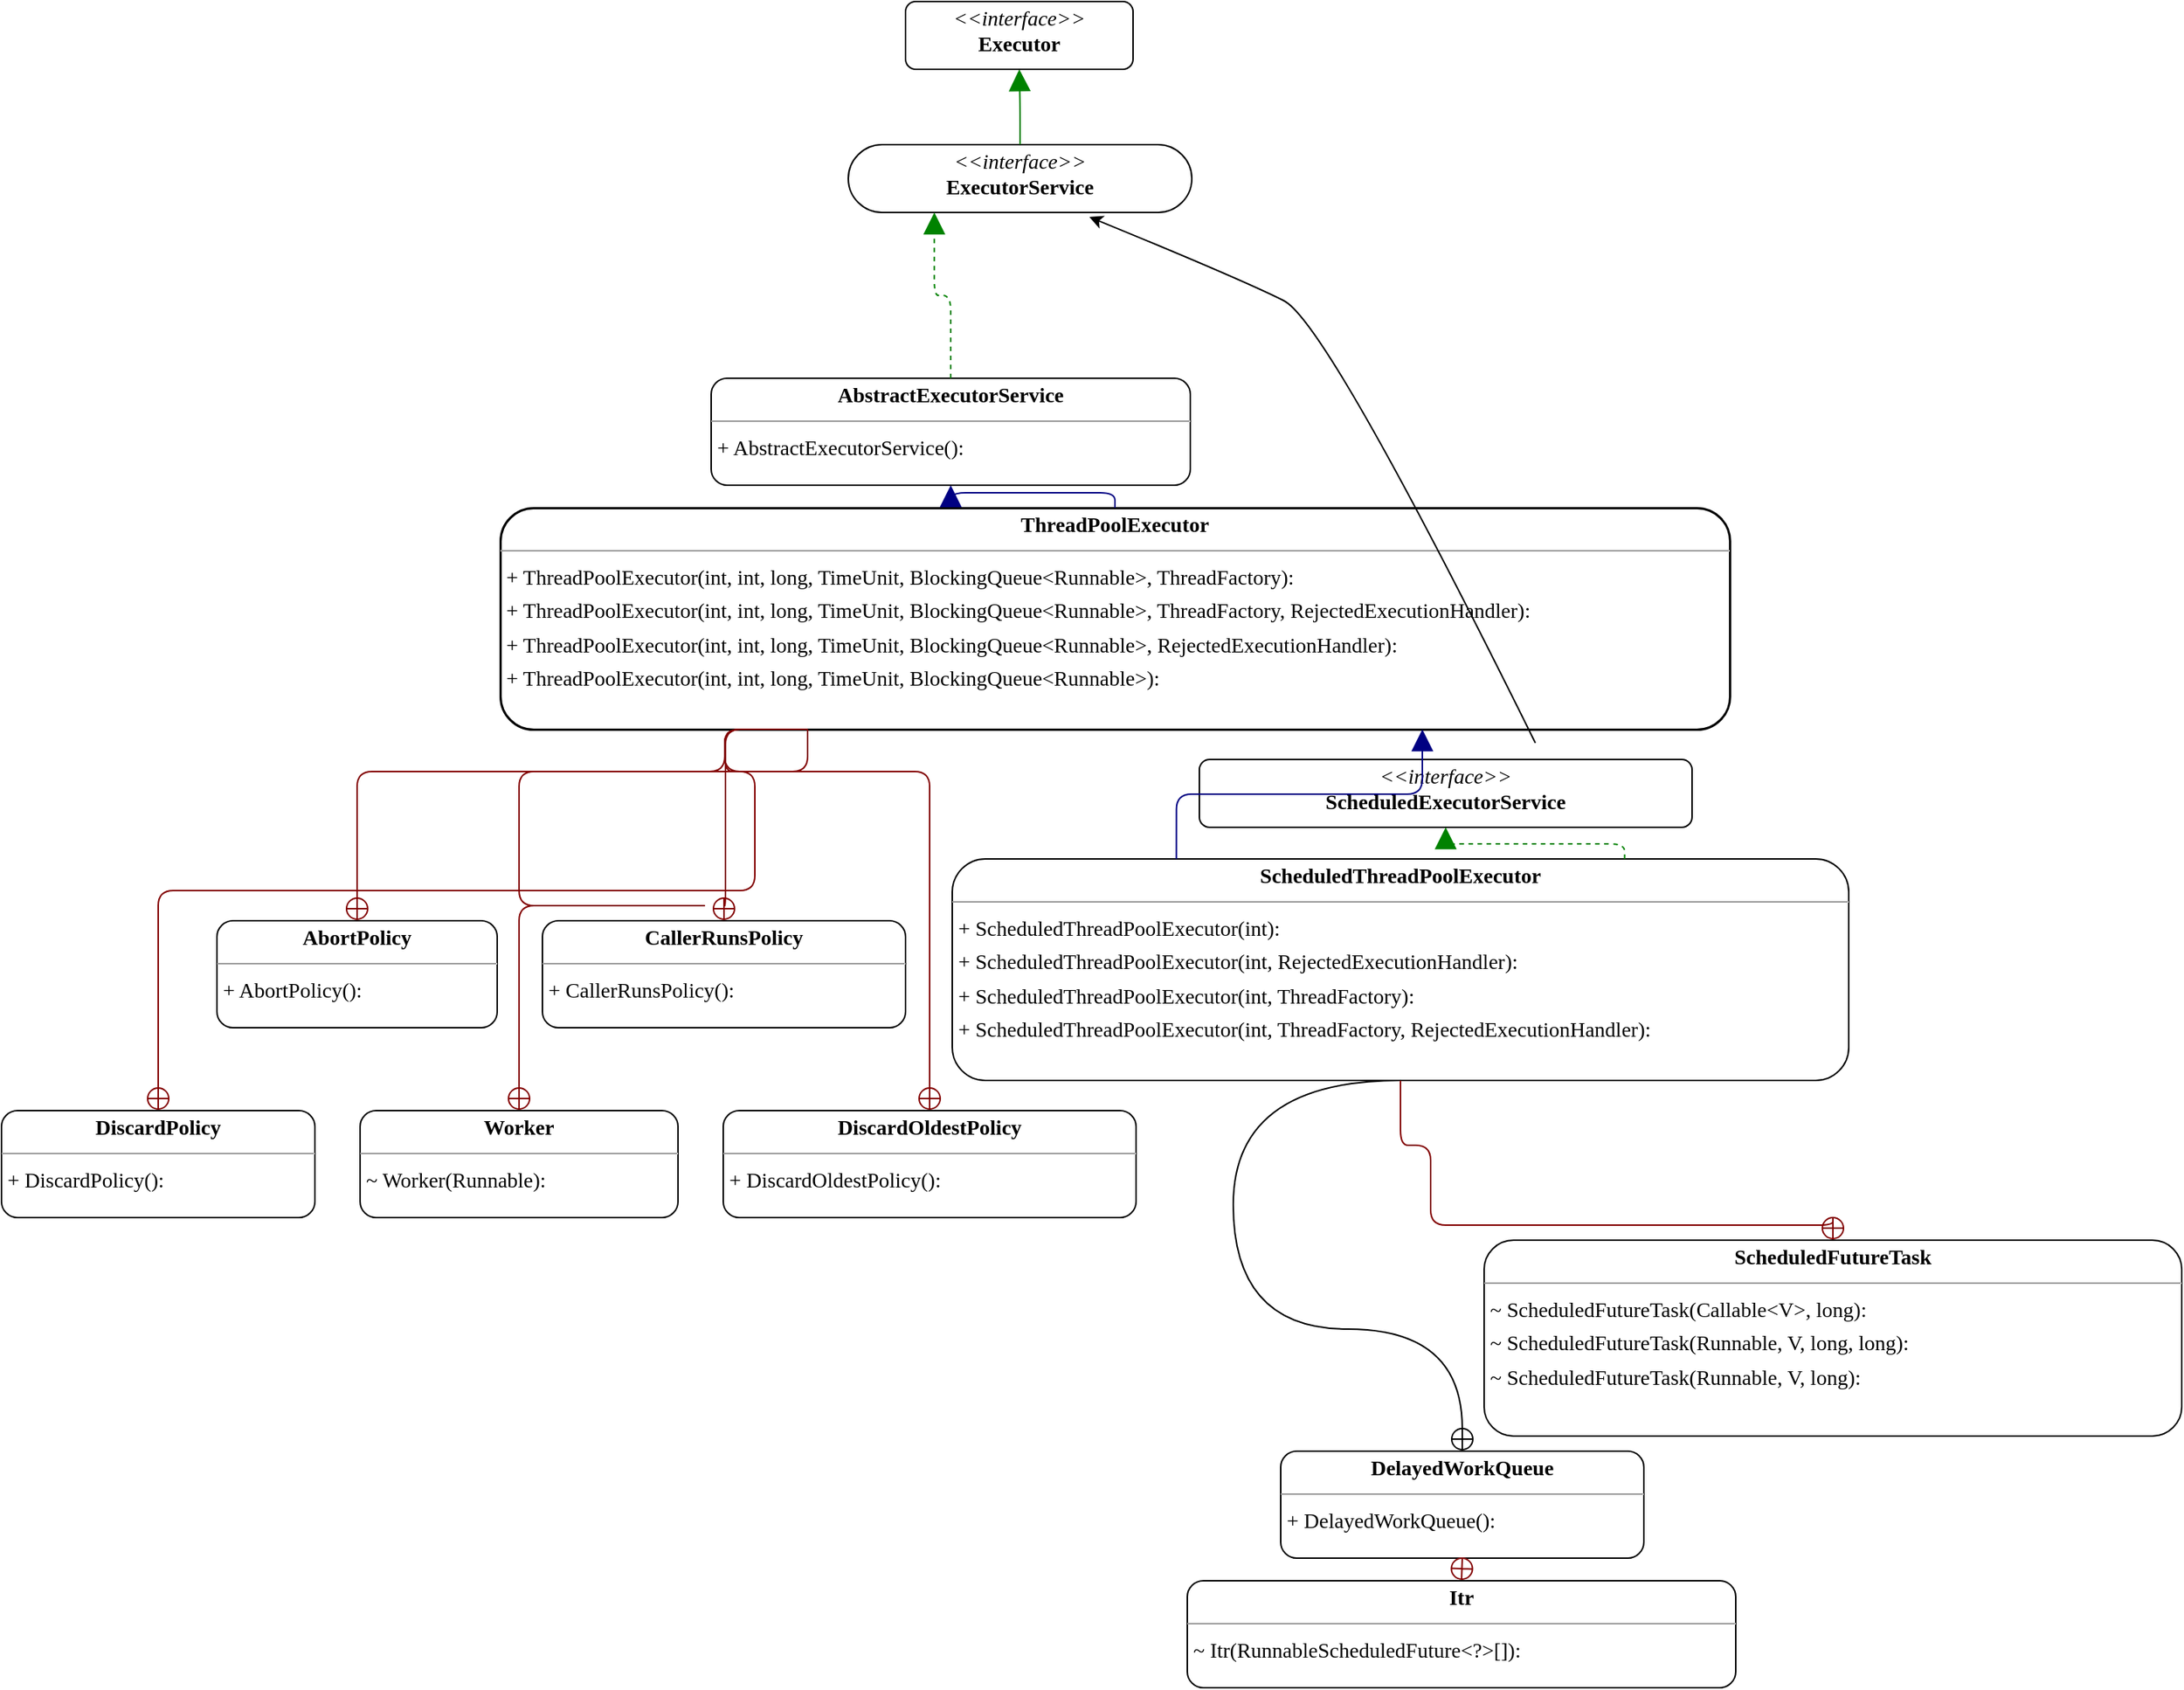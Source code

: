 <mxfile version="24.4.14" type="github">
  <diagram id="NfvTA-3BEHOrYZFeVf58" name="Page-1">
    <mxGraphModel dx="1970" dy="1389" grid="0" gridSize="10" guides="0" tooltips="0" connect="0" arrows="0" fold="1" page="0" pageScale="1" pageWidth="850" pageHeight="1100" background="none" math="0" shadow="0">
      <root>
        <mxCell id="0" />
        <mxCell id="1" parent="0" />
        <mxCell id="node8" value="&lt;p style=&quot;margin:0px;margin-top:4px;text-align:center;&quot;&gt;&lt;b&gt;AbortPolicy&lt;/b&gt;&lt;/p&gt;&lt;hr size=&quot;1&quot;&gt;&lt;p style=&quot;margin:0 0 0 4px;line-height:1.6;&quot;&gt;+ AbortPolicy(): &lt;/p&gt;" style="verticalAlign=top;align=left;overflow=fill;fontSize=14;fontFamily=JetBrainsMono Nerd Font Mono;html=1;rounded=1;shadow=0;comic=0;labelBackgroundColor=none;strokeWidth=1;flipH=0;flipV=0;" parent="1" vertex="1">
          <mxGeometry x="-135" y="260" width="186" height="71" as="geometry" />
        </mxCell>
        <mxCell id="node3" value="&lt;p style=&quot;margin:0px;margin-top:4px;text-align:center;&quot;&gt;&lt;b&gt;AbstractExecutorService&lt;/b&gt;&lt;/p&gt;&lt;hr size=&quot;1&quot;&gt;&lt;p style=&quot;margin:0 0 0 4px;line-height:1.6;&quot;&gt;+ AbstractExecutorService(): &lt;/p&gt;" style="verticalAlign=top;align=left;overflow=fill;fontSize=14;fontFamily=JetBrainsMono Nerd Font Mono;html=1;rounded=1;shadow=0;comic=0;labelBackgroundColor=none;strokeWidth=1;flipH=0;flipV=0;" parent="1" vertex="1">
          <mxGeometry x="193" y="-100" width="318" height="71" as="geometry" />
        </mxCell>
        <mxCell id="node12" value="&lt;p style=&quot;margin:0px;margin-top:4px;text-align:center;&quot;&gt;&lt;b&gt;CallerRunsPolicy&lt;/b&gt;&lt;/p&gt;&lt;hr size=&quot;1&quot;&gt;&lt;p style=&quot;margin:0 0 0 4px;line-height:1.6;&quot;&gt;+ CallerRunsPolicy(): &lt;/p&gt;" style="verticalAlign=top;align=left;overflow=fill;fontSize=14;fontFamily=JetBrainsMono Nerd Font Mono;html=1;rounded=1;shadow=0;comic=0;labelBackgroundColor=none;strokeWidth=1;flipH=0;flipV=0;" parent="1" vertex="1">
          <mxGeometry x="81" y="260" width="241" height="71" as="geometry" />
        </mxCell>
        <mxCell id="node7" value="&lt;p style=&quot;margin:0px;margin-top:4px;text-align:center;&quot;&gt;&lt;b&gt;DelayedWorkQueue&lt;/b&gt;&lt;/p&gt;&lt;hr size=&quot;1&quot;&gt;&lt;p style=&quot;margin:0 0 0 4px;line-height:1.6;&quot;&gt;+ DelayedWorkQueue(): &lt;/p&gt;" style="verticalAlign=top;align=left;overflow=fill;fontSize=14;fontFamily=JetBrainsMono Nerd Font Mono;html=1;rounded=1;shadow=0;comic=0;labelBackgroundColor=none;strokeWidth=1;flipH=0;flipV=0;" parent="1" vertex="1">
          <mxGeometry x="571" y="612" width="241" height="71" as="geometry" />
        </mxCell>
        <mxCell id="node13" value="&lt;p style=&quot;margin:0px;margin-top:4px;text-align:center;&quot;&gt;&lt;b&gt;DiscardOldestPolicy&lt;/b&gt;&lt;/p&gt;&lt;hr size=&quot;1&quot;&gt;&lt;p style=&quot;margin:0 0 0 4px;line-height:1.6;&quot;&gt;+ DiscardOldestPolicy(): &lt;/p&gt;" style="verticalAlign=top;align=left;overflow=fill;fontSize=14;fontFamily=JetBrainsMono Nerd Font Mono;html=1;rounded=1;shadow=0;comic=0;labelBackgroundColor=none;strokeWidth=1;flipH=0;flipV=0;" parent="1" vertex="1">
          <mxGeometry x="201" y="386" width="274" height="71" as="geometry" />
        </mxCell>
        <mxCell id="node11" value="&lt;p style=&quot;margin:0px;margin-top:4px;text-align:center;&quot;&gt;&lt;b&gt;DiscardPolicy&lt;/b&gt;&lt;/p&gt;&lt;hr size=&quot;1&quot;&gt;&lt;p style=&quot;margin:0 0 0 4px;line-height:1.6;&quot;&gt;+ DiscardPolicy(): &lt;/p&gt;" style="verticalAlign=top;align=left;overflow=fill;fontSize=14;fontFamily=JetBrainsMono Nerd Font Mono;html=1;rounded=1;shadow=0;comic=0;labelBackgroundColor=none;strokeWidth=1;flipH=0;flipV=0;" parent="1" vertex="1">
          <mxGeometry x="-278" y="386" width="208" height="71" as="geometry" />
        </mxCell>
        <mxCell id="node4" value="&lt;p style=&quot;margin:0px;margin-top:4px;text-align:center;&quot;&gt;&lt;i&gt;&amp;lt;&amp;lt;interface&amp;gt;&amp;gt;&lt;/i&gt;&lt;br&gt;&lt;b&gt;Executor&lt;/b&gt;&lt;/p&gt;&lt;hr size=&quot;1&quot;&gt;" style="verticalAlign=top;align=left;overflow=fill;fontSize=14;fontFamily=JetBrainsMono Nerd Font Mono;html=1;rounded=1;shadow=0;comic=0;labelBackgroundColor=none;strokeWidth=1;flipH=0;flipV=0;" parent="1" vertex="1">
          <mxGeometry x="322" y="-350" width="151" height="45" as="geometry" />
        </mxCell>
        <mxCell id="node5" value="&lt;p style=&quot;margin:0px;margin-top:4px;text-align:center;&quot;&gt;&lt;i&gt;&amp;lt;&amp;lt;interface&amp;gt;&amp;gt;&lt;/i&gt;&lt;br&gt;&lt;b&gt;ExecutorService&lt;/b&gt;&lt;/p&gt;&lt;hr size=&quot;1&quot;&gt;" style="verticalAlign=top;align=left;overflow=fill;fontSize=14;fontFamily=JetBrainsMono Nerd Font Mono;html=1;rounded=1;shadow=0;comic=0;labelBackgroundColor=none;strokeWidth=1;flipH=0;flipV=0;arcSize=50;" parent="1" vertex="1">
          <mxGeometry x="284" y="-255" width="228" height="45" as="geometry" />
        </mxCell>
        <mxCell id="node6" value="&lt;p style=&quot;margin:0px;margin-top:4px;text-align:center;&quot;&gt;&lt;b&gt;Itr&lt;/b&gt;&lt;/p&gt;&lt;hr size=&quot;1&quot;&gt;&lt;p style=&quot;margin:0 0 0 4px;line-height:1.6;&quot;&gt;~ Itr(RunnableScheduledFuture&amp;lt;?&amp;gt;[]): &lt;/p&gt;" style="verticalAlign=top;align=left;overflow=fill;fontSize=14;fontFamily=JetBrainsMono Nerd Font Mono;html=1;rounded=1;shadow=0;comic=0;labelBackgroundColor=none;strokeWidth=1;flipH=0;flipV=0;" parent="1" vertex="1">
          <mxGeometry x="509" y="698" width="364" height="71" as="geometry" />
        </mxCell>
        <mxCell id="node1" value="&lt;p style=&quot;margin:0px;margin-top:4px;text-align:center;&quot;&gt;&lt;i&gt;&amp;lt;&amp;lt;interface&amp;gt;&amp;gt;&lt;/i&gt;&lt;br&gt;&lt;b&gt;ScheduledExecutorService&lt;/b&gt;&lt;/p&gt;&lt;hr size=&quot;1&quot;&gt;" style="verticalAlign=top;align=left;overflow=fill;fontSize=14;fontFamily=JetBrainsMono Nerd Font Mono;html=1;rounded=1;shadow=0;comic=0;labelBackgroundColor=none;strokeWidth=1;flipH=0;flipV=0;" parent="1" vertex="1">
          <mxGeometry x="517" y="153" width="327" height="45" as="geometry" />
        </mxCell>
        <mxCell id="node9" value="&lt;p style=&quot;margin:0px;margin-top:4px;text-align:center;&quot;&gt;&lt;b&gt;ScheduledFutureTask&lt;/b&gt;&lt;/p&gt;&lt;hr size=&quot;1&quot;&gt;&lt;p style=&quot;margin:0 0 0 4px;line-height:1.6;&quot;&gt;~ ScheduledFutureTask(Callable&amp;lt;V&amp;gt;, long): &lt;br&gt;~ ScheduledFutureTask(Runnable, V, long, long): &lt;br&gt;~ ScheduledFutureTask(Runnable, V, long): &lt;/p&gt;" style="verticalAlign=top;align=left;overflow=fill;fontSize=14;fontFamily=JetBrainsMono Nerd Font Mono;html=1;rounded=1;shadow=0;comic=0;labelBackgroundColor=none;strokeWidth=1;flipH=0;flipV=0;" parent="1" vertex="1">
          <mxGeometry x="706" y="472" width="463" height="130" as="geometry" />
        </mxCell>
        <mxCell id="node0" value="&lt;p style=&quot;margin:0px;margin-top:4px;text-align:center;&quot;&gt;&lt;b&gt;ScheduledThreadPoolExecutor&lt;/b&gt;&lt;/p&gt;&lt;hr size=&quot;1&quot;&gt;&lt;p style=&quot;margin:0 0 0 4px;line-height:1.6;&quot;&gt;+ ScheduledThreadPoolExecutor(int): &lt;br&gt;+ ScheduledThreadPoolExecutor(int, RejectedExecutionHandler): &lt;br&gt;+ ScheduledThreadPoolExecutor(int, ThreadFactory): &lt;br&gt;+ ScheduledThreadPoolExecutor(int, ThreadFactory, RejectedExecutionHandler): &lt;/p&gt;" style="verticalAlign=top;align=left;overflow=fill;fontSize=14;fontFamily=JetBrainsMono Nerd Font Mono;html=1;rounded=1;shadow=0;comic=0;labelBackgroundColor=none;strokeWidth=1;flipH=0;flipV=0;" parent="1" vertex="1">
          <mxGeometry x="353" y="219" width="595" height="147" as="geometry" />
        </mxCell>
        <mxCell id="node2" value="&lt;p style=&quot;margin:0px;margin-top:4px;text-align:center;&quot;&gt;&lt;b&gt;&lt;font&gt;ThreadPoolExecutor&lt;/font&gt;&lt;/b&gt;&lt;/p&gt;&lt;hr size=&quot;1&quot;&gt;&lt;p style=&quot;margin:0 0 0 4px;line-height:1.6;&quot;&gt;&lt;font&gt;+ ThreadPoolExecutor(int, int, long, TimeUnit, BlockingQueue&amp;lt;Runnable&amp;gt;, ThreadFactory): &lt;br&gt;+ ThreadPoolExecutor(int, int, long, TimeUnit, BlockingQueue&amp;lt;Runnable&amp;gt;, ThreadFactory, RejectedExecutionHandler): &lt;br&gt;+ ThreadPoolExecutor(int, int, long, TimeUnit, BlockingQueue&amp;lt;Runnable&amp;gt;, RejectedExecutionHandler): &lt;br&gt;+ ThreadPoolExecutor(int, int, long, TimeUnit, BlockingQueue&amp;lt;Runnable&amp;gt;): &lt;/font&gt;&lt;/p&gt;" style="verticalAlign=top;align=left;overflow=fill;fontSize=14;fontFamily=JetBrainsMono Nerd Font Mono;html=1;rounded=1;shadow=0;comic=0;labelBackgroundColor=none;strokeWidth=1.5;flipH=0;flipV=0;textShadow=0;fillStyle=auto;" parent="1" vertex="1">
          <mxGeometry x="53" y="-14" width="816" height="147" as="geometry" />
        </mxCell>
        <mxCell id="node10" value="&lt;p style=&quot;margin:0px;margin-top:4px;text-align:center;&quot;&gt;&lt;b&gt;Worker&lt;/b&gt;&lt;/p&gt;&lt;hr size=&quot;1&quot;&gt;&lt;p style=&quot;margin:0 0 0 4px;line-height:1.6;&quot;&gt;~ Worker(Runnable): &lt;/p&gt;" style="verticalAlign=top;align=left;overflow=fill;fontSize=14;fontFamily=JetBrainsMono Nerd Font Mono;html=1;rounded=1;shadow=0;comic=0;labelBackgroundColor=none;strokeWidth=1;flipH=0;flipV=0;" parent="1" vertex="1">
          <mxGeometry x="-40" y="386" width="211" height="71" as="geometry" />
        </mxCell>
        <mxCell id="edge12" value="" style="html=1;rounded=1;edgeStyle=orthogonalEdgeStyle;dashed=0;startArrow=circlePlus;startFill=0;endArrow=none;strokeColor=#820000;exitX=0.500;exitY=0.001;exitDx=0;exitDy=0;entryX=0.250;entryY=1.000;entryDx=0;entryDy=0;fontFamily=JetBrainsMono Nerd Font Mono;" parent="1" source="node8" target="node2" edge="1">
          <mxGeometry width="50" height="50" relative="1" as="geometry">
            <Array as="points">
              <mxPoint x="-42" y="161" />
              <mxPoint x="202" y="161" />
            </Array>
          </mxGeometry>
        </mxCell>
        <mxCell id="edge4" value="" style="html=1;rounded=1;edgeStyle=orthogonalEdgeStyle;dashed=1;startArrow=none;endArrow=block;endSize=12;strokeColor=#008200;exitX=0.500;exitY=0.000;exitDx=0;exitDy=0;entryX=0.250;entryY=1.001;entryDx=0;entryDy=0;fontFamily=JetBrainsMono Nerd Font Mono;" parent="1" source="node3" target="node5" edge="1">
          <mxGeometry width="50" height="50" relative="1" as="geometry">
            <Array as="points" />
          </mxGeometry>
        </mxCell>
        <mxCell id="edge9" value="" style="html=1;rounded=1;edgeStyle=orthogonalEdgeStyle;dashed=0;startArrow=circlePlus;startFill=0;endArrow=none;strokeColor=#820000;exitX=0.500;exitY=0.001;exitDx=0;exitDy=0;entryX=0.250;entryY=1.000;entryDx=0;entryDy=0;fontFamily=JetBrainsMono Nerd Font Mono;" parent="1" source="node12" target="node2" edge="1">
          <mxGeometry width="50" height="50" relative="1" as="geometry">
            <Array as="points">
              <mxPoint x="201.5" y="250" />
              <mxPoint x="202.5" y="250" />
            </Array>
          </mxGeometry>
        </mxCell>
        <mxCell id="edge11" value="" style="html=1;rounded=1;dashed=0;startArrow=circlePlus;startFill=0;endArrow=none;strokeColor=default;exitX=0.500;exitY=0.001;exitDx=0;exitDy=0;entryX=0.500;entryY=1.000;entryDx=0;entryDy=0;edgeStyle=orthogonalEdgeStyle;curved=1;fontFamily=JetBrainsMono Nerd Font Mono;" parent="1" source="node7" target="node0" edge="1">
          <mxGeometry width="50" height="50" relative="1" as="geometry">
            <Array as="points">
              <mxPoint x="691.5" y="531" />
              <mxPoint x="539.5" y="531" />
              <mxPoint x="539.5" y="366" />
            </Array>
          </mxGeometry>
        </mxCell>
        <mxCell id="edge6" value="" style="html=1;rounded=1;edgeStyle=orthogonalEdgeStyle;dashed=0;startArrow=circlePlus;startFill=0;endArrow=none;strokeColor=#820000;exitX=0.500;exitY=0.000;exitDx=0;exitDy=0;entryX=0.250;entryY=1.000;entryDx=0;entryDy=0;fontFamily=JetBrainsMono Nerd Font Mono;" parent="1" source="node13" target="node2" edge="1">
          <mxGeometry width="50" height="50" relative="1" as="geometry">
            <Array as="points">
              <mxPoint x="338" y="161" />
              <mxPoint x="202" y="161" />
            </Array>
          </mxGeometry>
        </mxCell>
        <mxCell id="edge7" value="" style="html=1;rounded=1;edgeStyle=orthogonalEdgeStyle;dashed=0;startArrow=circlePlus;startFill=0;endArrow=none;strokeColor=#820000;exitX=0.500;exitY=0.001;exitDx=0;exitDy=0;entryX=0.250;entryY=1.000;entryDx=0;entryDy=0;fontFamily=JetBrainsMono Nerd Font Mono;" parent="1" source="node11" target="node2" edge="1">
          <mxGeometry width="50" height="50" relative="1" as="geometry">
            <Array as="points">
              <mxPoint x="-174" y="240" />
              <mxPoint x="222" y="240" />
              <mxPoint x="222" y="161" />
              <mxPoint x="202" y="161" />
            </Array>
          </mxGeometry>
        </mxCell>
        <mxCell id="edge1" value="" style="html=1;rounded=1;edgeStyle=orthogonalEdgeStyle;dashed=0;startArrow=none;endArrow=block;endSize=12;strokeColor=#008200;exitX=0.500;exitY=0.001;exitDx=0;exitDy=0;entryX=0.500;entryY=1.001;entryDx=0;entryDy=0;fontFamily=JetBrainsMono Nerd Font Mono;" parent="1" source="node5" target="node4" edge="1">
          <mxGeometry width="50" height="50" relative="1" as="geometry">
            <Array as="points" />
          </mxGeometry>
        </mxCell>
        <mxCell id="edge10" value="" style="html=1;rounded=1;edgeStyle=orthogonalEdgeStyle;dashed=0;startArrow=circlePlus;startFill=0;endArrow=none;strokeColor=#820000;exitX=0.500;exitY=0.001;exitDx=0;exitDy=0;entryX=0.500;entryY=1.001;entryDx=0;entryDy=0;fontFamily=JetBrainsMono Nerd Font Mono;" parent="1" source="node6" target="node7" edge="1">
          <mxGeometry width="50" height="50" relative="1" as="geometry">
            <Array as="points" />
          </mxGeometry>
        </mxCell>
        <mxCell id="edge8" value="" style="html=1;rounded=1;edgeStyle=orthogonalEdgeStyle;dashed=0;startArrow=circlePlus;startFill=0;endArrow=none;strokeColor=#820000;exitX=0.500;exitY=0.000;exitDx=0;exitDy=0;entryX=0.500;entryY=1.000;entryDx=0;entryDy=0;fontFamily=JetBrainsMono Nerd Font Mono;" parent="1" source="node9" target="node0" edge="1">
          <mxGeometry width="50" height="50" relative="1" as="geometry">
            <Array as="points">
              <mxPoint x="937.5" y="462" />
              <mxPoint x="670.5" y="462" />
              <mxPoint x="670.5" y="409" />
              <mxPoint x="650.5" y="409" />
            </Array>
          </mxGeometry>
        </mxCell>
        <mxCell id="edge0" value="" style="html=1;rounded=1;edgeStyle=orthogonalEdgeStyle;dashed=1;startArrow=none;endArrow=block;endSize=12;strokeColor=#008200;exitX=0.750;exitY=0.000;exitDx=0;exitDy=0;entryX=0.500;entryY=1.001;entryDx=0;entryDy=0;fontFamily=JetBrainsMono Nerd Font Mono;" parent="1" source="node0" target="node1" edge="1">
          <mxGeometry width="50" height="50" relative="1" as="geometry">
            <Array as="points">
              <mxPoint x="799" y="209" />
              <mxPoint x="680" y="209" />
            </Array>
          </mxGeometry>
        </mxCell>
        <mxCell id="edge3" value="" style="html=1;rounded=1;edgeStyle=orthogonalEdgeStyle;dashed=0;startArrow=none;endArrow=block;endSize=12;strokeColor=#000082;exitX=0.250;exitY=0.000;exitDx=0;exitDy=0;entryX=0.750;entryY=1.000;entryDx=0;entryDy=0;fontFamily=JetBrainsMono Nerd Font Mono;" parent="1" source="node0" target="node2" edge="1">
          <mxGeometry width="50" height="50" relative="1" as="geometry">
            <Array as="points" />
          </mxGeometry>
        </mxCell>
        <mxCell id="edge5" value="" style="html=1;rounded=1;edgeStyle=orthogonalEdgeStyle;dashed=0;startArrow=none;endArrow=block;endSize=12;strokeColor=#000082;exitX=0.500;exitY=0.000;exitDx=0;exitDy=0;entryX=0.500;entryY=1.001;entryDx=0;entryDy=0;fontFamily=JetBrainsMono Nerd Font Mono;" parent="1" source="node2" target="node3" edge="1">
          <mxGeometry width="50" height="50" relative="1" as="geometry">
            <Array as="points" />
          </mxGeometry>
        </mxCell>
        <mxCell id="edge13" value="" style="html=1;rounded=1;edgeStyle=orthogonalEdgeStyle;dashed=0;startArrow=circlePlus;startFill=0;endArrow=none;strokeColor=#820000;exitX=0.500;exitY=0.001;exitDx=0;exitDy=0;entryX=0.250;entryY=1.000;entryDx=0;entryDy=0;fontFamily=JetBrainsMono Nerd Font Mono;" parent="1" source="node10" target="node2" edge="1">
          <mxGeometry width="50" height="50" relative="1" as="geometry">
            <Array as="points">
              <mxPoint x="193.5" y="250" />
              <mxPoint x="65.5" y="250" />
              <mxPoint x="65.5" y="161" />
              <mxPoint x="329.5" y="161" />
            </Array>
          </mxGeometry>
        </mxCell>
        <mxCell id="jvciefT9h-73CzGy2Gg1-2" value="" style="curved=1;endArrow=classic;html=1;rounded=1;fontFamily=JetBrainsMono Nerd Font Mono;" edge="1" parent="1">
          <mxGeometry width="50" height="50" relative="1" as="geometry">
            <mxPoint x="740" y="142" as="sourcePoint" />
            <mxPoint x="444" y="-207" as="targetPoint" />
            <Array as="points">
              <mxPoint x="602" y="-137" />
              <mxPoint x="544" y="-166" />
            </Array>
          </mxGeometry>
        </mxCell>
      </root>
    </mxGraphModel>
  </diagram>
</mxfile>
